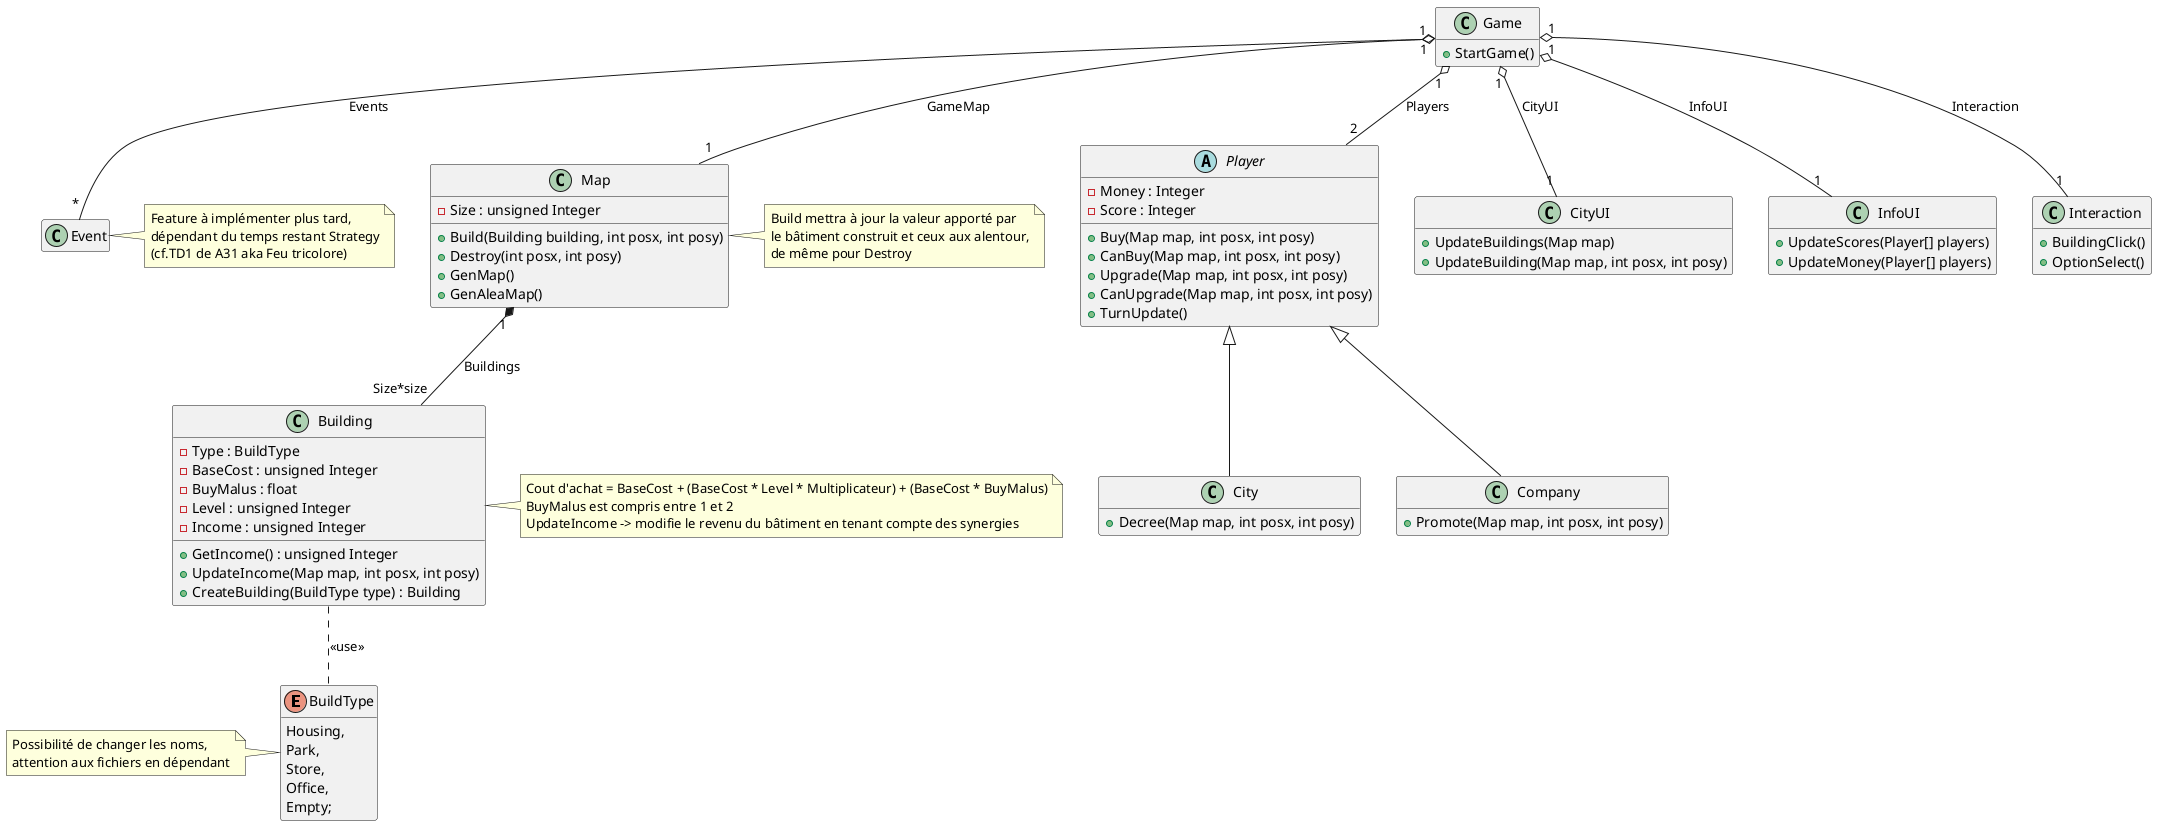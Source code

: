@startuml
'https://plantuml.com/class-diagram

hide empty members

enum BuildType{
Housing,
Park,
Store,
Office,
Empty;
}
note left
    Possibilité de changer les noms,
    attention aux fichiers en dépendant
end note

class Game{
+StartGame()
}

class Event{
}
note right of Event
    Feature à implémenter plus tard,
    dépendant du temps restant Strategy
    (cf.TD1 de A31 aka Feu tricolore)
end note

class Map{
-Size : unsigned Integer
+Build(Building building, int posx, int posy)
+Destroy(int posx, int posy)
+GenMap()
+GenAleaMap()
}
note right of Map
    Build mettra à jour la valeur apporté par
    le bâtiment construit et ceux aux alentour,
    de même pour Destroy
end note

class Building{
-Type : BuildType
-BaseCost : unsigned Integer
-BuyMalus : float
-Level : unsigned Integer
-Income : unsigned Integer
+GetIncome() : unsigned Integer
+UpdateIncome(Map map, int posx, int posy)
+CreateBuilding(BuildType type) : Building
}
note right of Building
    Cout d'achat = BaseCost + (BaseCost * Level * Multiplicateur) + (BaseCost * BuyMalus)
    BuyMalus est compris entre 1 et 2
    UpdateIncome -> modifie le revenu du bâtiment en tenant compte des synergies
end note

abstract class Player{
-Money : Integer
-Score : Integer
+Buy(Map map, int posx, int posy)
+CanBuy(Map map, int posx, int posy)
+Upgrade(Map map, int posx, int posy)
+CanUpgrade(Map map, int posx, int posy)
+TurnUpdate()
}

class City{
+Decree(Map map, int posx, int posy)
}

class Company{
+Promote(Map map, int posx, int posy)
}

class CityUI{
+UpdateBuildings(Map map)
+UpdateBuilding(Map map, int posx, int posy)
}

class InfoUI{
+UpdateScores(Player[] players)
+UpdateMoney(Player[] players)
}

class Interaction{
+BuildingClick()
+OptionSelect()
}

Game "1" o-- "1" CityUI : CityUI
Game "1" o-- "1" InfoUI : InfoUI
Game "1" o-- "1" Interaction : Interaction
Player <|-- Company
Player <|-- City
Map "1" *-- "Size*size" Building : Buildings
Game "1" o-- "2" Player : Players
Game "1" o-- "1" Map : GameMap
Game "1" o-- "*" Event : Events
Building .. BuildType : <<use>>

@enduml
